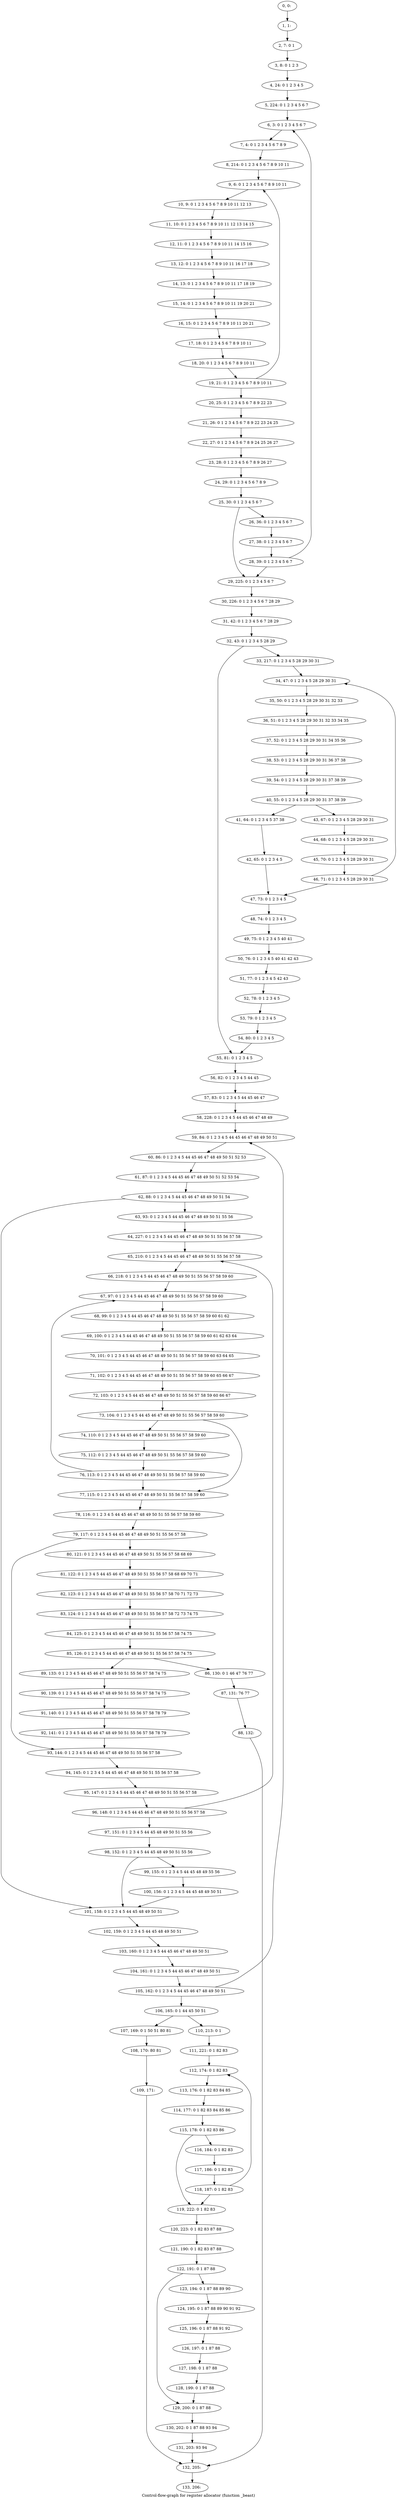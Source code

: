 digraph G {
graph [label="Control-flow-graph for register allocator (function _beast)"]
0[label="0, 0: "];
1[label="1, 1: "];
2[label="2, 7: 0 1 "];
3[label="3, 8: 0 1 2 3 "];
4[label="4, 24: 0 1 2 3 4 5 "];
5[label="5, 224: 0 1 2 3 4 5 6 7 "];
6[label="6, 3: 0 1 2 3 4 5 6 7 "];
7[label="7, 4: 0 1 2 3 4 5 6 7 8 9 "];
8[label="8, 214: 0 1 2 3 4 5 6 7 8 9 10 11 "];
9[label="9, 6: 0 1 2 3 4 5 6 7 8 9 10 11 "];
10[label="10, 9: 0 1 2 3 4 5 6 7 8 9 10 11 12 13 "];
11[label="11, 10: 0 1 2 3 4 5 6 7 8 9 10 11 12 13 14 15 "];
12[label="12, 11: 0 1 2 3 4 5 6 7 8 9 10 11 14 15 16 "];
13[label="13, 12: 0 1 2 3 4 5 6 7 8 9 10 11 16 17 18 "];
14[label="14, 13: 0 1 2 3 4 5 6 7 8 9 10 11 17 18 19 "];
15[label="15, 14: 0 1 2 3 4 5 6 7 8 9 10 11 19 20 21 "];
16[label="16, 15: 0 1 2 3 4 5 6 7 8 9 10 11 20 21 "];
17[label="17, 18: 0 1 2 3 4 5 6 7 8 9 10 11 "];
18[label="18, 20: 0 1 2 3 4 5 6 7 8 9 10 11 "];
19[label="19, 21: 0 1 2 3 4 5 6 7 8 9 10 11 "];
20[label="20, 25: 0 1 2 3 4 5 6 7 8 9 22 23 "];
21[label="21, 26: 0 1 2 3 4 5 6 7 8 9 22 23 24 25 "];
22[label="22, 27: 0 1 2 3 4 5 6 7 8 9 24 25 26 27 "];
23[label="23, 28: 0 1 2 3 4 5 6 7 8 9 26 27 "];
24[label="24, 29: 0 1 2 3 4 5 6 7 8 9 "];
25[label="25, 30: 0 1 2 3 4 5 6 7 "];
26[label="26, 36: 0 1 2 3 4 5 6 7 "];
27[label="27, 38: 0 1 2 3 4 5 6 7 "];
28[label="28, 39: 0 1 2 3 4 5 6 7 "];
29[label="29, 225: 0 1 2 3 4 5 6 7 "];
30[label="30, 226: 0 1 2 3 4 5 6 7 28 29 "];
31[label="31, 42: 0 1 2 3 4 5 6 7 28 29 "];
32[label="32, 43: 0 1 2 3 4 5 28 29 "];
33[label="33, 217: 0 1 2 3 4 5 28 29 30 31 "];
34[label="34, 47: 0 1 2 3 4 5 28 29 30 31 "];
35[label="35, 50: 0 1 2 3 4 5 28 29 30 31 32 33 "];
36[label="36, 51: 0 1 2 3 4 5 28 29 30 31 32 33 34 35 "];
37[label="37, 52: 0 1 2 3 4 5 28 29 30 31 34 35 36 "];
38[label="38, 53: 0 1 2 3 4 5 28 29 30 31 36 37 38 "];
39[label="39, 54: 0 1 2 3 4 5 28 29 30 31 37 38 39 "];
40[label="40, 55: 0 1 2 3 4 5 28 29 30 31 37 38 39 "];
41[label="41, 64: 0 1 2 3 4 5 37 38 "];
42[label="42, 65: 0 1 2 3 4 5 "];
43[label="43, 67: 0 1 2 3 4 5 28 29 30 31 "];
44[label="44, 68: 0 1 2 3 4 5 28 29 30 31 "];
45[label="45, 70: 0 1 2 3 4 5 28 29 30 31 "];
46[label="46, 71: 0 1 2 3 4 5 28 29 30 31 "];
47[label="47, 73: 0 1 2 3 4 5 "];
48[label="48, 74: 0 1 2 3 4 5 "];
49[label="49, 75: 0 1 2 3 4 5 40 41 "];
50[label="50, 76: 0 1 2 3 4 5 40 41 42 43 "];
51[label="51, 77: 0 1 2 3 4 5 42 43 "];
52[label="52, 78: 0 1 2 3 4 5 "];
53[label="53, 79: 0 1 2 3 4 5 "];
54[label="54, 80: 0 1 2 3 4 5 "];
55[label="55, 81: 0 1 2 3 4 5 "];
56[label="56, 82: 0 1 2 3 4 5 44 45 "];
57[label="57, 83: 0 1 2 3 4 5 44 45 46 47 "];
58[label="58, 228: 0 1 2 3 4 5 44 45 46 47 48 49 "];
59[label="59, 84: 0 1 2 3 4 5 44 45 46 47 48 49 50 51 "];
60[label="60, 86: 0 1 2 3 4 5 44 45 46 47 48 49 50 51 52 53 "];
61[label="61, 87: 0 1 2 3 4 5 44 45 46 47 48 49 50 51 52 53 54 "];
62[label="62, 88: 0 1 2 3 4 5 44 45 46 47 48 49 50 51 54 "];
63[label="63, 93: 0 1 2 3 4 5 44 45 46 47 48 49 50 51 55 56 "];
64[label="64, 227: 0 1 2 3 4 5 44 45 46 47 48 49 50 51 55 56 57 58 "];
65[label="65, 210: 0 1 2 3 4 5 44 45 46 47 48 49 50 51 55 56 57 58 "];
66[label="66, 218: 0 1 2 3 4 5 44 45 46 47 48 49 50 51 55 56 57 58 59 60 "];
67[label="67, 97: 0 1 2 3 4 5 44 45 46 47 48 49 50 51 55 56 57 58 59 60 "];
68[label="68, 99: 0 1 2 3 4 5 44 45 46 47 48 49 50 51 55 56 57 58 59 60 61 62 "];
69[label="69, 100: 0 1 2 3 4 5 44 45 46 47 48 49 50 51 55 56 57 58 59 60 61 62 63 64 "];
70[label="70, 101: 0 1 2 3 4 5 44 45 46 47 48 49 50 51 55 56 57 58 59 60 63 64 65 "];
71[label="71, 102: 0 1 2 3 4 5 44 45 46 47 48 49 50 51 55 56 57 58 59 60 65 66 67 "];
72[label="72, 103: 0 1 2 3 4 5 44 45 46 47 48 49 50 51 55 56 57 58 59 60 66 67 "];
73[label="73, 104: 0 1 2 3 4 5 44 45 46 47 48 49 50 51 55 56 57 58 59 60 "];
74[label="74, 110: 0 1 2 3 4 5 44 45 46 47 48 49 50 51 55 56 57 58 59 60 "];
75[label="75, 112: 0 1 2 3 4 5 44 45 46 47 48 49 50 51 55 56 57 58 59 60 "];
76[label="76, 113: 0 1 2 3 4 5 44 45 46 47 48 49 50 51 55 56 57 58 59 60 "];
77[label="77, 115: 0 1 2 3 4 5 44 45 46 47 48 49 50 51 55 56 57 58 59 60 "];
78[label="78, 116: 0 1 2 3 4 5 44 45 46 47 48 49 50 51 55 56 57 58 59 60 "];
79[label="79, 117: 0 1 2 3 4 5 44 45 46 47 48 49 50 51 55 56 57 58 "];
80[label="80, 121: 0 1 2 3 4 5 44 45 46 47 48 49 50 51 55 56 57 58 68 69 "];
81[label="81, 122: 0 1 2 3 4 5 44 45 46 47 48 49 50 51 55 56 57 58 68 69 70 71 "];
82[label="82, 123: 0 1 2 3 4 5 44 45 46 47 48 49 50 51 55 56 57 58 70 71 72 73 "];
83[label="83, 124: 0 1 2 3 4 5 44 45 46 47 48 49 50 51 55 56 57 58 72 73 74 75 "];
84[label="84, 125: 0 1 2 3 4 5 44 45 46 47 48 49 50 51 55 56 57 58 74 75 "];
85[label="85, 126: 0 1 2 3 4 5 44 45 46 47 48 49 50 51 55 56 57 58 74 75 "];
86[label="86, 130: 0 1 46 47 76 77 "];
87[label="87, 131: 76 77 "];
88[label="88, 132: "];
89[label="89, 133: 0 1 2 3 4 5 44 45 46 47 48 49 50 51 55 56 57 58 74 75 "];
90[label="90, 139: 0 1 2 3 4 5 44 45 46 47 48 49 50 51 55 56 57 58 74 75 "];
91[label="91, 140: 0 1 2 3 4 5 44 45 46 47 48 49 50 51 55 56 57 58 78 79 "];
92[label="92, 141: 0 1 2 3 4 5 44 45 46 47 48 49 50 51 55 56 57 58 78 79 "];
93[label="93, 144: 0 1 2 3 4 5 44 45 46 47 48 49 50 51 55 56 57 58 "];
94[label="94, 145: 0 1 2 3 4 5 44 45 46 47 48 49 50 51 55 56 57 58 "];
95[label="95, 147: 0 1 2 3 4 5 44 45 46 47 48 49 50 51 55 56 57 58 "];
96[label="96, 148: 0 1 2 3 4 5 44 45 46 47 48 49 50 51 55 56 57 58 "];
97[label="97, 151: 0 1 2 3 4 5 44 45 48 49 50 51 55 56 "];
98[label="98, 152: 0 1 2 3 4 5 44 45 48 49 50 51 55 56 "];
99[label="99, 155: 0 1 2 3 4 5 44 45 48 49 55 56 "];
100[label="100, 156: 0 1 2 3 4 5 44 45 48 49 50 51 "];
101[label="101, 158: 0 1 2 3 4 5 44 45 48 49 50 51 "];
102[label="102, 159: 0 1 2 3 4 5 44 45 48 49 50 51 "];
103[label="103, 160: 0 1 2 3 4 5 44 45 46 47 48 49 50 51 "];
104[label="104, 161: 0 1 2 3 4 5 44 45 46 47 48 49 50 51 "];
105[label="105, 162: 0 1 2 3 4 5 44 45 46 47 48 49 50 51 "];
106[label="106, 165: 0 1 44 45 50 51 "];
107[label="107, 169: 0 1 50 51 80 81 "];
108[label="108, 170: 80 81 "];
109[label="109, 171: "];
110[label="110, 213: 0 1 "];
111[label="111, 221: 0 1 82 83 "];
112[label="112, 174: 0 1 82 83 "];
113[label="113, 176: 0 1 82 83 84 85 "];
114[label="114, 177: 0 1 82 83 84 85 86 "];
115[label="115, 178: 0 1 82 83 86 "];
116[label="116, 184: 0 1 82 83 "];
117[label="117, 186: 0 1 82 83 "];
118[label="118, 187: 0 1 82 83 "];
119[label="119, 222: 0 1 82 83 "];
120[label="120, 223: 0 1 82 83 87 88 "];
121[label="121, 190: 0 1 82 83 87 88 "];
122[label="122, 191: 0 1 87 88 "];
123[label="123, 194: 0 1 87 88 89 90 "];
124[label="124, 195: 0 1 87 88 89 90 91 92 "];
125[label="125, 196: 0 1 87 88 91 92 "];
126[label="126, 197: 0 1 87 88 "];
127[label="127, 198: 0 1 87 88 "];
128[label="128, 199: 0 1 87 88 "];
129[label="129, 200: 0 1 87 88 "];
130[label="130, 202: 0 1 87 88 93 94 "];
131[label="131, 203: 93 94 "];
132[label="132, 205: "];
133[label="133, 206: "];
0->1 ;
1->2 ;
2->3 ;
3->4 ;
4->5 ;
5->6 ;
6->7 ;
7->8 ;
8->9 ;
9->10 ;
10->11 ;
11->12 ;
12->13 ;
13->14 ;
14->15 ;
15->16 ;
16->17 ;
17->18 ;
18->19 ;
19->20 ;
19->9 ;
20->21 ;
21->22 ;
22->23 ;
23->24 ;
24->25 ;
25->26 ;
25->29 ;
26->27 ;
27->28 ;
28->29 ;
28->6 ;
29->30 ;
30->31 ;
31->32 ;
32->33 ;
32->55 ;
33->34 ;
34->35 ;
35->36 ;
36->37 ;
37->38 ;
38->39 ;
39->40 ;
40->41 ;
40->43 ;
41->42 ;
42->47 ;
43->44 ;
44->45 ;
45->46 ;
46->47 ;
46->34 ;
47->48 ;
48->49 ;
49->50 ;
50->51 ;
51->52 ;
52->53 ;
53->54 ;
54->55 ;
55->56 ;
56->57 ;
57->58 ;
58->59 ;
59->60 ;
60->61 ;
61->62 ;
62->63 ;
62->101 ;
63->64 ;
64->65 ;
65->66 ;
66->67 ;
67->68 ;
68->69 ;
69->70 ;
70->71 ;
71->72 ;
72->73 ;
73->74 ;
73->77 ;
74->75 ;
75->76 ;
76->77 ;
76->67 ;
77->78 ;
78->79 ;
79->80 ;
79->93 ;
80->81 ;
81->82 ;
82->83 ;
83->84 ;
84->85 ;
85->86 ;
85->89 ;
86->87 ;
87->88 ;
88->132 ;
89->90 ;
90->91 ;
91->92 ;
92->93 ;
93->94 ;
94->95 ;
95->96 ;
96->97 ;
96->65 ;
97->98 ;
98->99 ;
98->101 ;
99->100 ;
100->101 ;
101->102 ;
102->103 ;
103->104 ;
104->105 ;
105->106 ;
105->59 ;
106->107 ;
106->110 ;
107->108 ;
108->109 ;
109->132 ;
110->111 ;
111->112 ;
112->113 ;
113->114 ;
114->115 ;
115->116 ;
115->119 ;
116->117 ;
117->118 ;
118->119 ;
118->112 ;
119->120 ;
120->121 ;
121->122 ;
122->123 ;
122->129 ;
123->124 ;
124->125 ;
125->126 ;
126->127 ;
127->128 ;
128->129 ;
129->130 ;
130->131 ;
131->132 ;
132->133 ;
}
